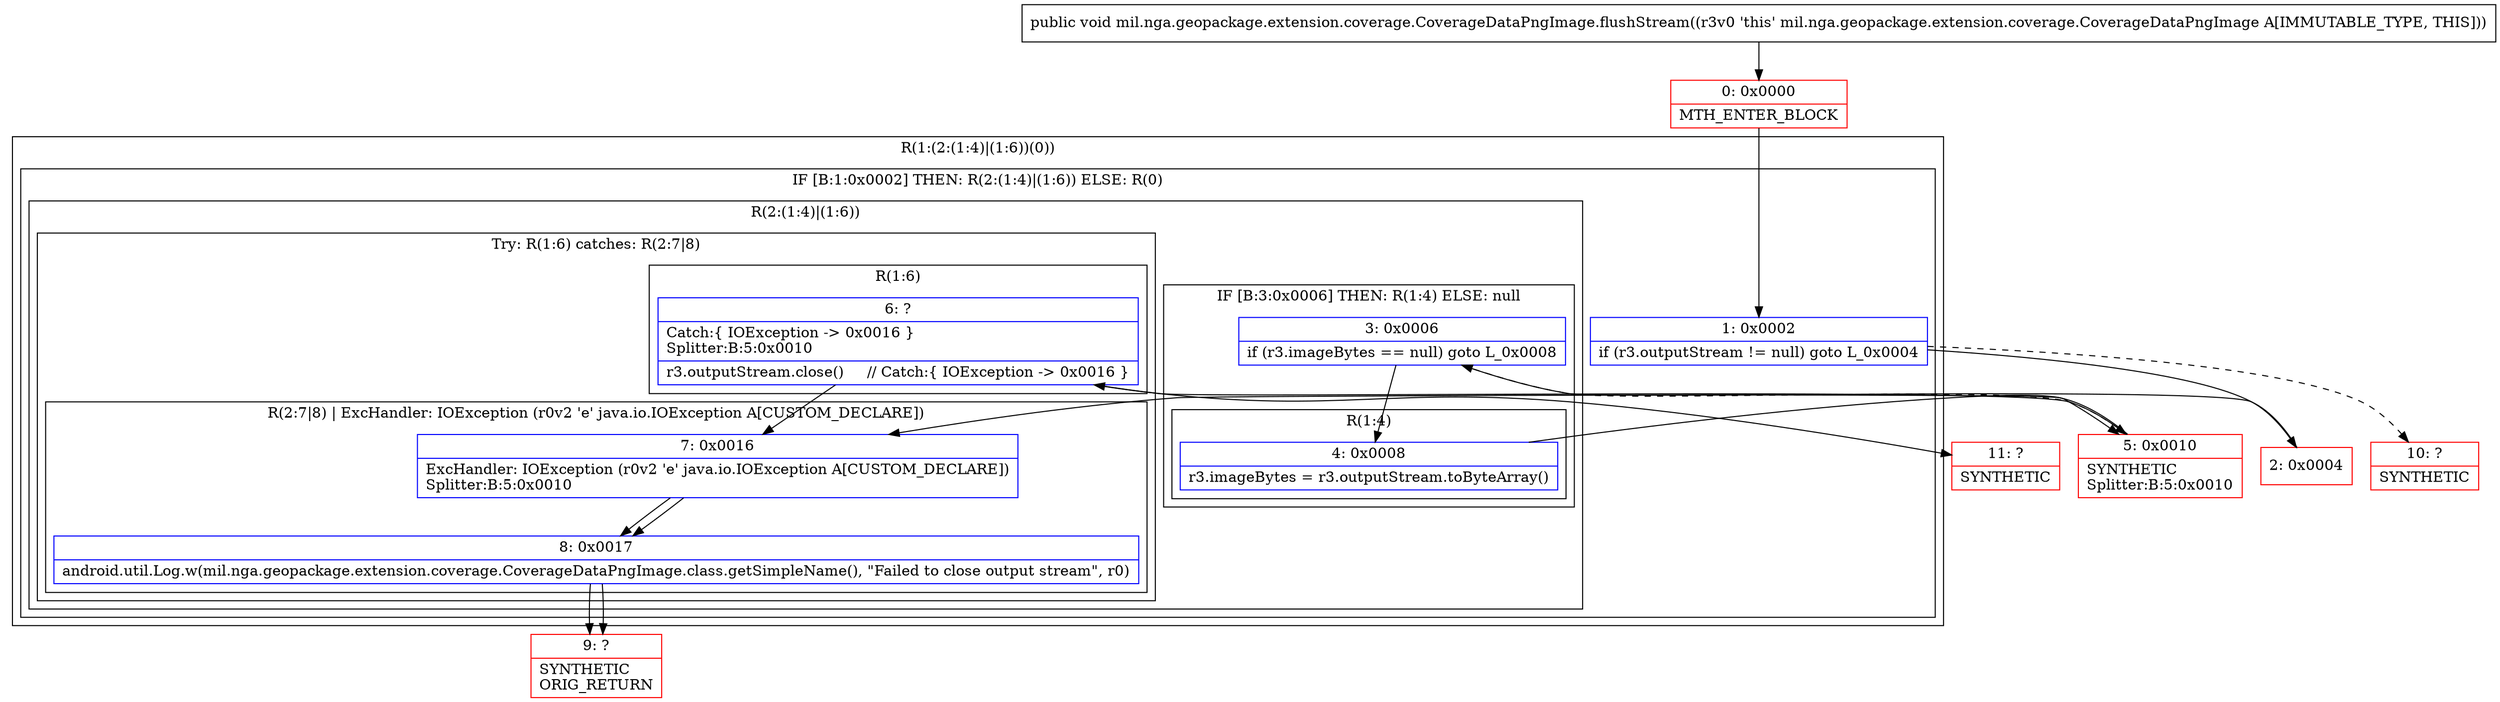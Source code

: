 digraph "CFG formil.nga.geopackage.extension.coverage.CoverageDataPngImage.flushStream()V" {
subgraph cluster_Region_300737547 {
label = "R(1:(2:(1:4)|(1:6))(0))";
node [shape=record,color=blue];
subgraph cluster_IfRegion_1836784511 {
label = "IF [B:1:0x0002] THEN: R(2:(1:4)|(1:6)) ELSE: R(0)";
node [shape=record,color=blue];
Node_1 [shape=record,label="{1\:\ 0x0002|if (r3.outputStream != null) goto L_0x0004\l}"];
subgraph cluster_Region_380791112 {
label = "R(2:(1:4)|(1:6))";
node [shape=record,color=blue];
subgraph cluster_IfRegion_1008597528 {
label = "IF [B:3:0x0006] THEN: R(1:4) ELSE: null";
node [shape=record,color=blue];
Node_3 [shape=record,label="{3\:\ 0x0006|if (r3.imageBytes == null) goto L_0x0008\l}"];
subgraph cluster_Region_1252494636 {
label = "R(1:4)";
node [shape=record,color=blue];
Node_4 [shape=record,label="{4\:\ 0x0008|r3.imageBytes = r3.outputStream.toByteArray()\l}"];
}
}
subgraph cluster_TryCatchRegion_2142423012 {
label = "Try: R(1:6) catches: R(2:7|8)";
node [shape=record,color=blue];
subgraph cluster_Region_2052000115 {
label = "R(1:6)";
node [shape=record,color=blue];
Node_6 [shape=record,label="{6\:\ ?|Catch:\{ IOException \-\> 0x0016 \}\lSplitter:B:5:0x0010\l|r3.outputStream.close()     \/\/ Catch:\{ IOException \-\> 0x0016 \}\l}"];
}
subgraph cluster_Region_693231896 {
label = "R(2:7|8) | ExcHandler: IOException (r0v2 'e' java.io.IOException A[CUSTOM_DECLARE])\l";
node [shape=record,color=blue];
Node_7 [shape=record,label="{7\:\ 0x0016|ExcHandler: IOException (r0v2 'e' java.io.IOException A[CUSTOM_DECLARE])\lSplitter:B:5:0x0010\l}"];
Node_8 [shape=record,label="{8\:\ 0x0017|android.util.Log.w(mil.nga.geopackage.extension.coverage.CoverageDataPngImage.class.getSimpleName(), \"Failed to close output stream\", r0)\l}"];
}
}
}
subgraph cluster_Region_1609156595 {
label = "R(0)";
node [shape=record,color=blue];
}
}
}
subgraph cluster_Region_693231896 {
label = "R(2:7|8) | ExcHandler: IOException (r0v2 'e' java.io.IOException A[CUSTOM_DECLARE])\l";
node [shape=record,color=blue];
Node_7 [shape=record,label="{7\:\ 0x0016|ExcHandler: IOException (r0v2 'e' java.io.IOException A[CUSTOM_DECLARE])\lSplitter:B:5:0x0010\l}"];
Node_8 [shape=record,label="{8\:\ 0x0017|android.util.Log.w(mil.nga.geopackage.extension.coverage.CoverageDataPngImage.class.getSimpleName(), \"Failed to close output stream\", r0)\l}"];
}
Node_0 [shape=record,color=red,label="{0\:\ 0x0000|MTH_ENTER_BLOCK\l}"];
Node_2 [shape=record,color=red,label="{2\:\ 0x0004}"];
Node_5 [shape=record,color=red,label="{5\:\ 0x0010|SYNTHETIC\lSplitter:B:5:0x0010\l}"];
Node_9 [shape=record,color=red,label="{9\:\ ?|SYNTHETIC\lORIG_RETURN\l}"];
Node_10 [shape=record,color=red,label="{10\:\ ?|SYNTHETIC\l}"];
Node_11 [shape=record,color=red,label="{11\:\ ?|SYNTHETIC\l}"];
MethodNode[shape=record,label="{public void mil.nga.geopackage.extension.coverage.CoverageDataPngImage.flushStream((r3v0 'this' mil.nga.geopackage.extension.coverage.CoverageDataPngImage A[IMMUTABLE_TYPE, THIS])) }"];
MethodNode -> Node_0;
Node_1 -> Node_2;
Node_1 -> Node_10[style=dashed];
Node_3 -> Node_4;
Node_3 -> Node_5[style=dashed];
Node_4 -> Node_5;
Node_6 -> Node_7;
Node_6 -> Node_11;
Node_7 -> Node_8;
Node_8 -> Node_9;
Node_7 -> Node_8;
Node_8 -> Node_9;
Node_0 -> Node_1;
Node_2 -> Node_3;
Node_5 -> Node_6;
Node_5 -> Node_7;
}

